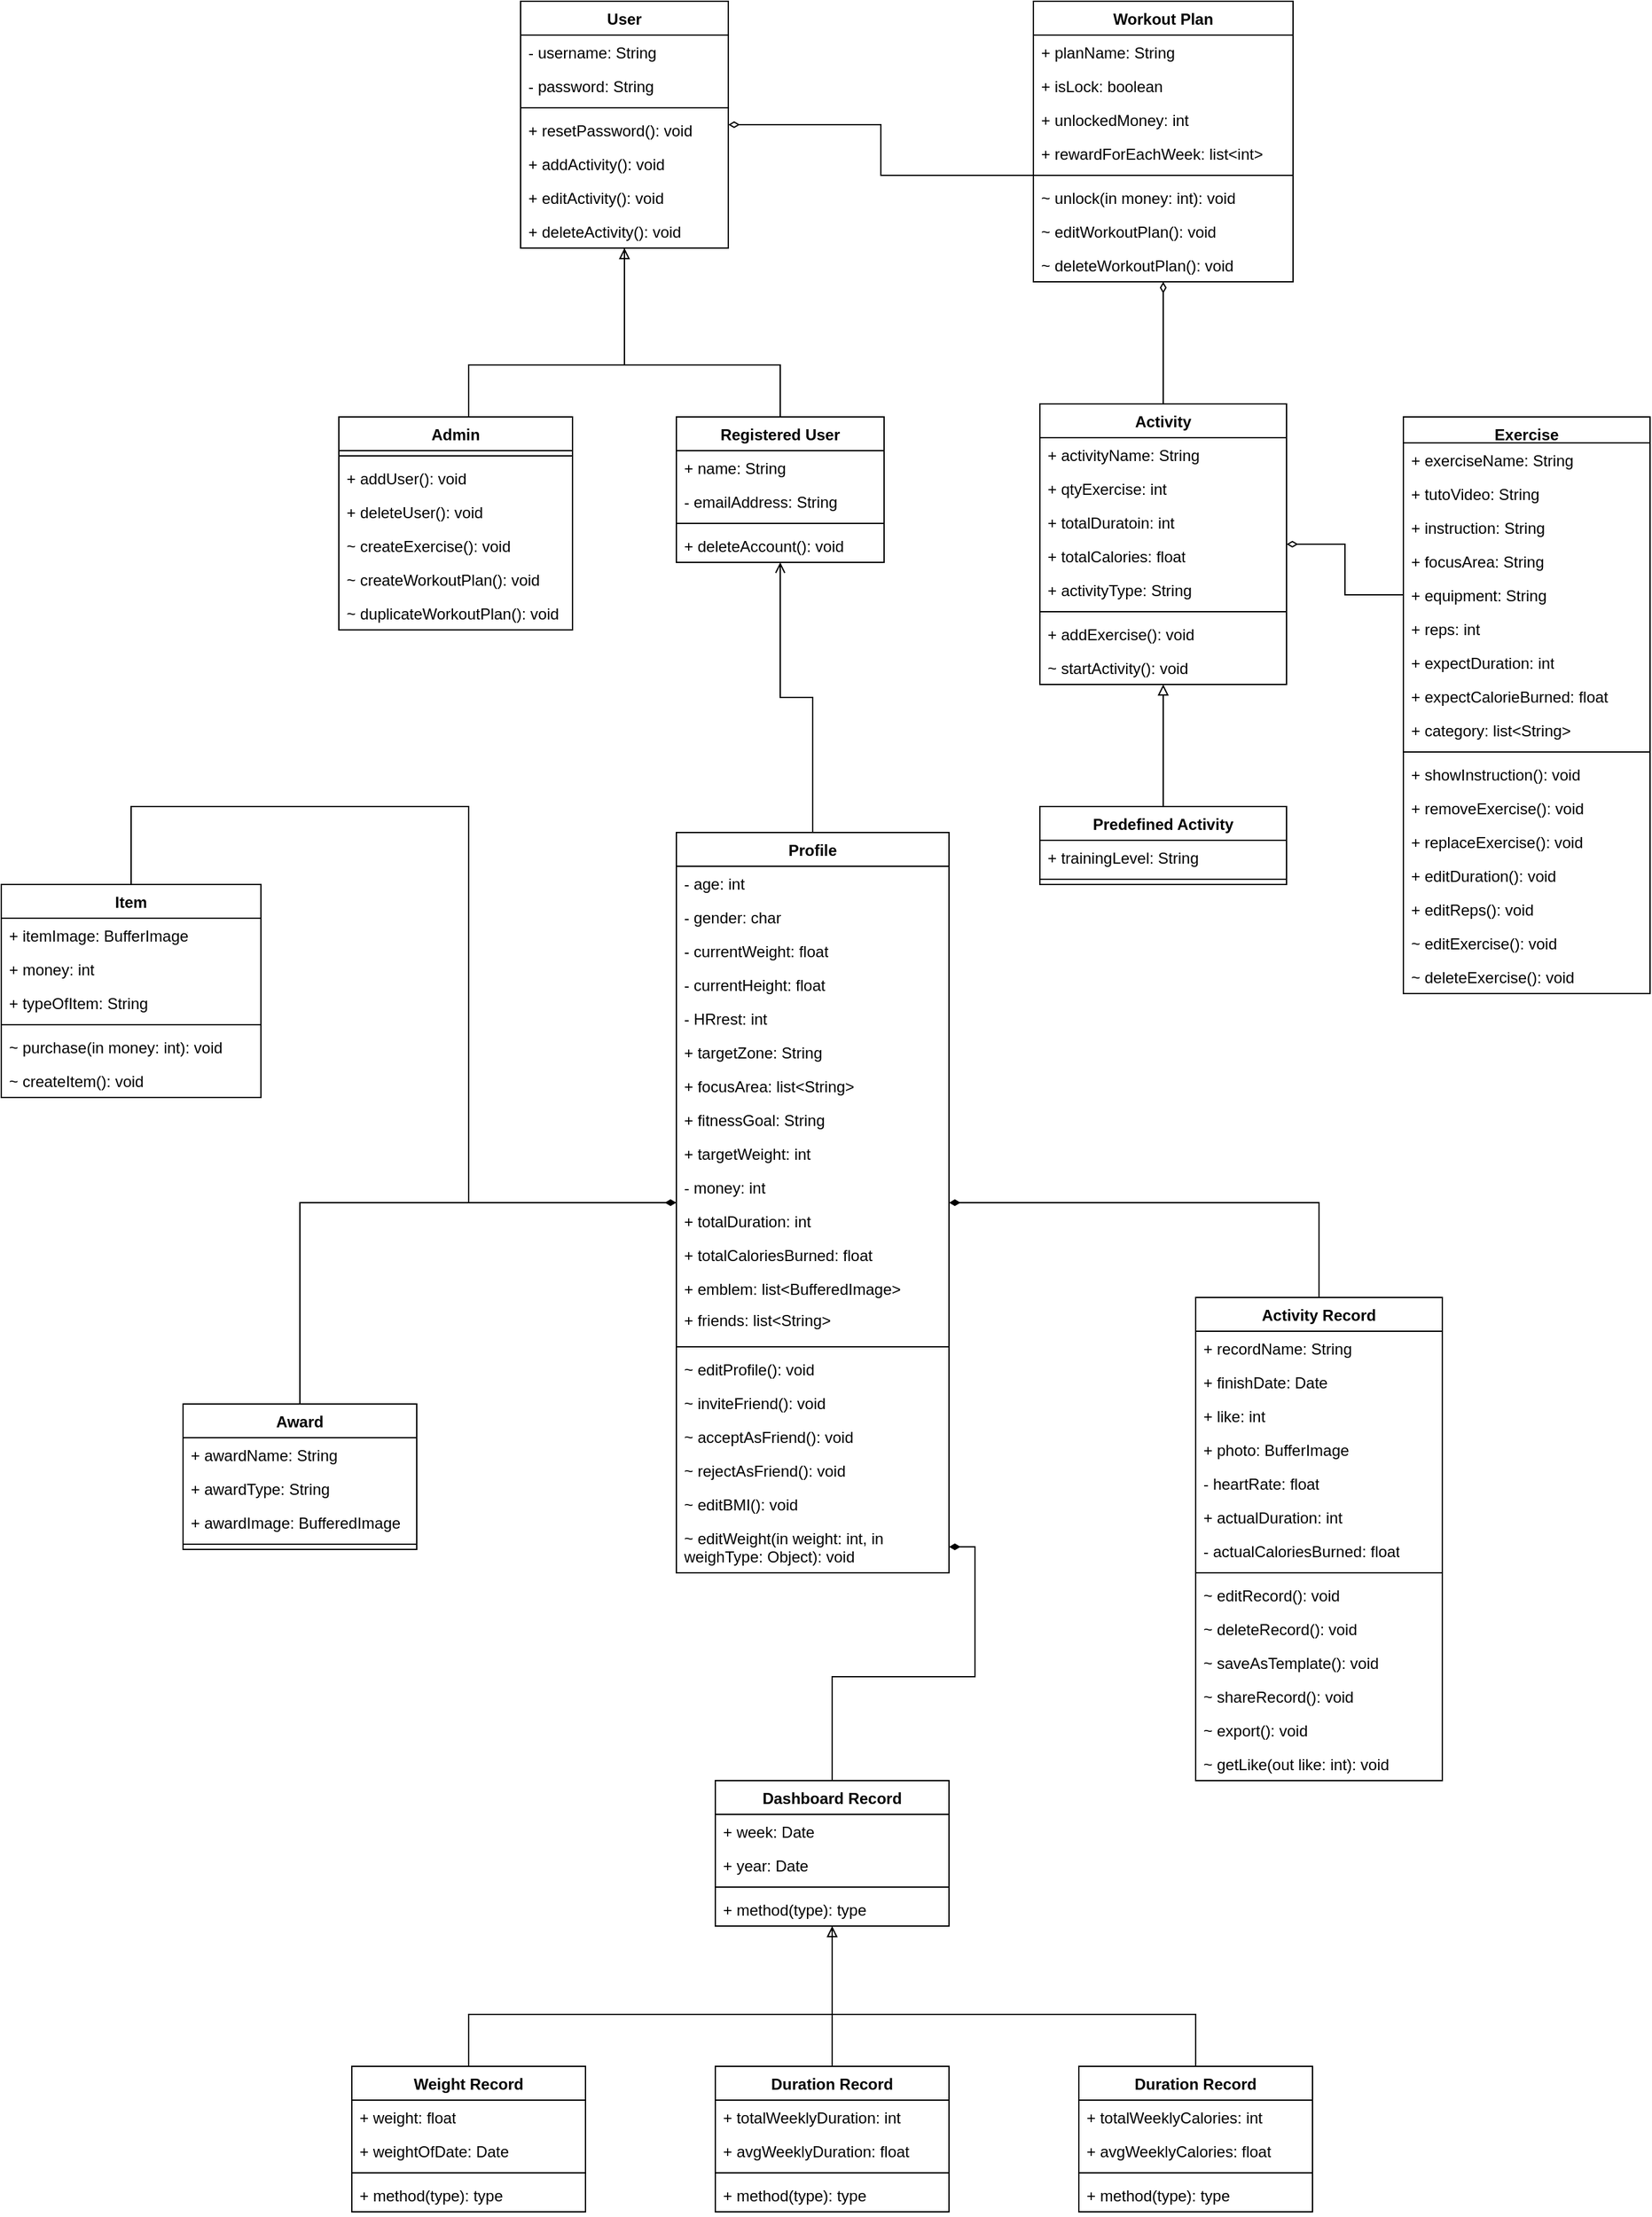 <mxfile version="26.0.14">
  <diagram name="Page-1" id="c4acf3e9-155e-7222-9cf6-157b1a14988f">
    <mxGraphModel dx="2193" dy="1775" grid="1" gridSize="10" guides="1" tooltips="1" connect="1" arrows="1" fold="1" page="0" pageScale="1" pageWidth="850" pageHeight="1100" background="#ffffff" math="0" shadow="0">
      <root>
        <mxCell id="0" />
        <mxCell id="1" parent="0" />
        <mxCell id="A6enzyW2UX5MvniFIvyr-118" style="edgeStyle=orthogonalEdgeStyle;rounded=0;orthogonalLoop=1;jettySize=auto;html=1;entryX=0.5;entryY=0;entryDx=0;entryDy=0;endArrow=none;startFill=0;startArrow=block;" edge="1" parent="1" source="A6enzyW2UX5MvniFIvyr-1" target="A6enzyW2UX5MvniFIvyr-14">
          <mxGeometry relative="1" as="geometry">
            <Array as="points">
              <mxPoint x="320" y="-320" />
              <mxPoint x="440" y="-320" />
            </Array>
          </mxGeometry>
        </mxCell>
        <mxCell id="A6enzyW2UX5MvniFIvyr-119" style="edgeStyle=orthogonalEdgeStyle;rounded=0;orthogonalLoop=1;jettySize=auto;html=1;entryX=0.5;entryY=0;entryDx=0;entryDy=0;endArrow=none;startFill=0;" edge="1" parent="1" source="A6enzyW2UX5MvniFIvyr-1" target="A6enzyW2UX5MvniFIvyr-9">
          <mxGeometry relative="1" as="geometry">
            <Array as="points">
              <mxPoint x="320" y="-320" />
              <mxPoint x="200" y="-320" />
            </Array>
          </mxGeometry>
        </mxCell>
        <mxCell id="A6enzyW2UX5MvniFIvyr-220" value="" style="edgeStyle=orthogonalEdgeStyle;rounded=0;orthogonalLoop=1;jettySize=auto;html=1;endArrow=none;startFill=0;startArrow=diamondThin;" edge="1" parent="1" source="A6enzyW2UX5MvniFIvyr-1" target="A6enzyW2UX5MvniFIvyr-24">
          <mxGeometry relative="1" as="geometry" />
        </mxCell>
        <mxCell id="A6enzyW2UX5MvniFIvyr-1" value="User" style="swimlane;fontStyle=1;align=center;verticalAlign=top;childLayout=stackLayout;horizontal=1;startSize=26;horizontalStack=0;resizeParent=1;resizeParentMax=0;resizeLast=0;collapsible=1;marginBottom=0;whiteSpace=wrap;html=1;" vertex="1" parent="1">
          <mxGeometry x="240" y="-600" width="160" height="190" as="geometry" />
        </mxCell>
        <mxCell id="A6enzyW2UX5MvniFIvyr-2" value="- username: String" style="text;strokeColor=none;fillColor=none;align=left;verticalAlign=top;spacingLeft=4;spacingRight=4;overflow=hidden;rotatable=0;points=[[0,0.5],[1,0.5]];portConstraint=eastwest;whiteSpace=wrap;html=1;" vertex="1" parent="A6enzyW2UX5MvniFIvyr-1">
          <mxGeometry y="26" width="160" height="26" as="geometry" />
        </mxCell>
        <mxCell id="A6enzyW2UX5MvniFIvyr-13" value="- password: String" style="text;strokeColor=none;fillColor=none;align=left;verticalAlign=top;spacingLeft=4;spacingRight=4;overflow=hidden;rotatable=0;points=[[0,0.5],[1,0.5]];portConstraint=eastwest;whiteSpace=wrap;html=1;" vertex="1" parent="A6enzyW2UX5MvniFIvyr-1">
          <mxGeometry y="52" width="160" height="26" as="geometry" />
        </mxCell>
        <mxCell id="A6enzyW2UX5MvniFIvyr-3" value="" style="line;strokeWidth=1;fillColor=none;align=left;verticalAlign=middle;spacingTop=-1;spacingLeft=3;spacingRight=3;rotatable=0;labelPosition=right;points=[];portConstraint=eastwest;strokeColor=inherit;" vertex="1" parent="A6enzyW2UX5MvniFIvyr-1">
          <mxGeometry y="78" width="160" height="8" as="geometry" />
        </mxCell>
        <mxCell id="A6enzyW2UX5MvniFIvyr-4" value="+ resetPassword(): void" style="text;strokeColor=none;fillColor=none;align=left;verticalAlign=top;spacingLeft=4;spacingRight=4;overflow=hidden;rotatable=0;points=[[0,0.5],[1,0.5]];portConstraint=eastwest;whiteSpace=wrap;html=1;" vertex="1" parent="A6enzyW2UX5MvniFIvyr-1">
          <mxGeometry y="86" width="160" height="26" as="geometry" />
        </mxCell>
        <mxCell id="A6enzyW2UX5MvniFIvyr-124" value="+ addActivity(): void" style="text;strokeColor=none;fillColor=none;align=left;verticalAlign=top;spacingLeft=4;spacingRight=4;overflow=hidden;rotatable=0;points=[[0,0.5],[1,0.5]];portConstraint=eastwest;whiteSpace=wrap;html=1;" vertex="1" parent="A6enzyW2UX5MvniFIvyr-1">
          <mxGeometry y="112" width="160" height="26" as="geometry" />
        </mxCell>
        <mxCell id="A6enzyW2UX5MvniFIvyr-125" value="+ editActivity(): void" style="text;strokeColor=none;fillColor=none;align=left;verticalAlign=top;spacingLeft=4;spacingRight=4;overflow=hidden;rotatable=0;points=[[0,0.5],[1,0.5]];portConstraint=eastwest;whiteSpace=wrap;html=1;" vertex="1" parent="A6enzyW2UX5MvniFIvyr-1">
          <mxGeometry y="138" width="160" height="26" as="geometry" />
        </mxCell>
        <mxCell id="A6enzyW2UX5MvniFIvyr-196" value="+ deleteActivity(): void" style="text;strokeColor=none;fillColor=none;align=left;verticalAlign=top;spacingLeft=4;spacingRight=4;overflow=hidden;rotatable=0;points=[[0,0.5],[1,0.5]];portConstraint=eastwest;whiteSpace=wrap;html=1;" vertex="1" parent="A6enzyW2UX5MvniFIvyr-1">
          <mxGeometry y="164" width="160" height="26" as="geometry" />
        </mxCell>
        <mxCell id="A6enzyW2UX5MvniFIvyr-9" value="Admin" style="swimlane;fontStyle=1;align=center;verticalAlign=top;childLayout=stackLayout;horizontal=1;startSize=26;horizontalStack=0;resizeParent=1;resizeParentMax=0;resizeLast=0;collapsible=1;marginBottom=0;whiteSpace=wrap;html=1;" vertex="1" parent="1">
          <mxGeometry x="100" y="-280" width="180" height="164" as="geometry" />
        </mxCell>
        <mxCell id="A6enzyW2UX5MvniFIvyr-11" value="" style="line;strokeWidth=1;fillColor=none;align=left;verticalAlign=middle;spacingTop=-1;spacingLeft=3;spacingRight=3;rotatable=0;labelPosition=right;points=[];portConstraint=eastwest;strokeColor=inherit;" vertex="1" parent="A6enzyW2UX5MvniFIvyr-9">
          <mxGeometry y="26" width="180" height="8" as="geometry" />
        </mxCell>
        <mxCell id="A6enzyW2UX5MvniFIvyr-121" value="+ addUser(): void" style="text;strokeColor=none;fillColor=none;align=left;verticalAlign=top;spacingLeft=4;spacingRight=4;overflow=hidden;rotatable=0;points=[[0,0.5],[1,0.5]];portConstraint=eastwest;whiteSpace=wrap;html=1;" vertex="1" parent="A6enzyW2UX5MvniFIvyr-9">
          <mxGeometry y="34" width="180" height="26" as="geometry" />
        </mxCell>
        <mxCell id="A6enzyW2UX5MvniFIvyr-143" value="+ deleteUser(): void" style="text;strokeColor=none;fillColor=none;align=left;verticalAlign=top;spacingLeft=4;spacingRight=4;overflow=hidden;rotatable=0;points=[[0,0.5],[1,0.5]];portConstraint=eastwest;whiteSpace=wrap;html=1;" vertex="1" parent="A6enzyW2UX5MvniFIvyr-9">
          <mxGeometry y="60" width="180" height="26" as="geometry" />
        </mxCell>
        <mxCell id="A6enzyW2UX5MvniFIvyr-159" value="~ createExercise(): void" style="text;strokeColor=none;fillColor=none;align=left;verticalAlign=top;spacingLeft=4;spacingRight=4;overflow=hidden;rotatable=0;points=[[0,0.5],[1,0.5]];portConstraint=eastwest;whiteSpace=wrap;html=1;" vertex="1" parent="A6enzyW2UX5MvniFIvyr-9">
          <mxGeometry y="86" width="180" height="26" as="geometry" />
        </mxCell>
        <mxCell id="A6enzyW2UX5MvniFIvyr-161" value="~ createWorkoutPlan(): void" style="text;strokeColor=none;fillColor=none;align=left;verticalAlign=top;spacingLeft=4;spacingRight=4;overflow=hidden;rotatable=0;points=[[0,0.5],[1,0.5]];portConstraint=eastwest;whiteSpace=wrap;html=1;" vertex="1" parent="A6enzyW2UX5MvniFIvyr-9">
          <mxGeometry y="112" width="180" height="26" as="geometry" />
        </mxCell>
        <mxCell id="A6enzyW2UX5MvniFIvyr-123" value="~ duplicateWorkoutPlan(): void" style="text;strokeColor=none;fillColor=none;align=left;verticalAlign=top;spacingLeft=4;spacingRight=4;overflow=hidden;rotatable=0;points=[[0,0.5],[1,0.5]];portConstraint=eastwest;whiteSpace=wrap;html=1;" vertex="1" parent="A6enzyW2UX5MvniFIvyr-9">
          <mxGeometry y="138" width="180" height="26" as="geometry" />
        </mxCell>
        <mxCell id="A6enzyW2UX5MvniFIvyr-200" style="edgeStyle=orthogonalEdgeStyle;rounded=0;orthogonalLoop=1;jettySize=auto;html=1;entryX=0.5;entryY=0;entryDx=0;entryDy=0;endArrow=none;startFill=0;endFill=0;startArrow=open;" edge="1" parent="1" source="A6enzyW2UX5MvniFIvyr-14" target="A6enzyW2UX5MvniFIvyr-34">
          <mxGeometry relative="1" as="geometry" />
        </mxCell>
        <mxCell id="A6enzyW2UX5MvniFIvyr-14" value="Registered User" style="swimlane;fontStyle=1;align=center;verticalAlign=top;childLayout=stackLayout;horizontal=1;startSize=26;horizontalStack=0;resizeParent=1;resizeParentMax=0;resizeLast=0;collapsible=1;marginBottom=0;whiteSpace=wrap;html=1;" vertex="1" parent="1">
          <mxGeometry x="360" y="-280" width="160" height="112" as="geometry" />
        </mxCell>
        <mxCell id="A6enzyW2UX5MvniFIvyr-15" value="+ name: String" style="text;strokeColor=none;fillColor=none;align=left;verticalAlign=top;spacingLeft=4;spacingRight=4;overflow=hidden;rotatable=0;points=[[0,0.5],[1,0.5]];portConstraint=eastwest;whiteSpace=wrap;html=1;" vertex="1" parent="A6enzyW2UX5MvniFIvyr-14">
          <mxGeometry y="26" width="160" height="26" as="geometry" />
        </mxCell>
        <mxCell id="A6enzyW2UX5MvniFIvyr-38" value="- emailAddress: String" style="text;strokeColor=none;fillColor=none;align=left;verticalAlign=top;spacingLeft=4;spacingRight=4;overflow=hidden;rotatable=0;points=[[0,0.5],[1,0.5]];portConstraint=eastwest;whiteSpace=wrap;html=1;" vertex="1" parent="A6enzyW2UX5MvniFIvyr-14">
          <mxGeometry y="52" width="160" height="26" as="geometry" />
        </mxCell>
        <mxCell id="A6enzyW2UX5MvniFIvyr-16" value="" style="line;strokeWidth=1;fillColor=none;align=left;verticalAlign=middle;spacingTop=-1;spacingLeft=3;spacingRight=3;rotatable=0;labelPosition=right;points=[];portConstraint=eastwest;strokeColor=inherit;" vertex="1" parent="A6enzyW2UX5MvniFIvyr-14">
          <mxGeometry y="78" width="160" height="8" as="geometry" />
        </mxCell>
        <mxCell id="A6enzyW2UX5MvniFIvyr-12" value="+ deleteAccount(): void" style="text;strokeColor=none;fillColor=none;align=left;verticalAlign=top;spacingLeft=4;spacingRight=4;overflow=hidden;rotatable=0;points=[[0,0.5],[1,0.5]];portConstraint=eastwest;whiteSpace=wrap;html=1;" vertex="1" parent="A6enzyW2UX5MvniFIvyr-14">
          <mxGeometry y="86" width="160" height="26" as="geometry" />
        </mxCell>
        <mxCell id="A6enzyW2UX5MvniFIvyr-223" style="edgeStyle=orthogonalEdgeStyle;rounded=0;orthogonalLoop=1;jettySize=auto;html=1;entryX=0.5;entryY=0;entryDx=0;entryDy=0;endArrow=none;startFill=0;startArrow=block;" edge="1" parent="1" source="A6enzyW2UX5MvniFIvyr-18" target="A6enzyW2UX5MvniFIvyr-176">
          <mxGeometry relative="1" as="geometry" />
        </mxCell>
        <mxCell id="A6enzyW2UX5MvniFIvyr-224" value="" style="edgeStyle=orthogonalEdgeStyle;rounded=0;orthogonalLoop=1;jettySize=auto;html=1;endArrow=none;startFill=0;startArrow=diamondThin;" edge="1" parent="1" source="A6enzyW2UX5MvniFIvyr-18" target="A6enzyW2UX5MvniFIvyr-60">
          <mxGeometry relative="1" as="geometry" />
        </mxCell>
        <mxCell id="A6enzyW2UX5MvniFIvyr-18" value="Activity" style="swimlane;fontStyle=1;align=center;verticalAlign=top;childLayout=stackLayout;horizontal=1;startSize=26;horizontalStack=0;resizeParent=1;resizeParentMax=0;resizeLast=0;collapsible=1;marginBottom=0;whiteSpace=wrap;html=1;" vertex="1" parent="1">
          <mxGeometry x="640" y="-290" width="190" height="216" as="geometry" />
        </mxCell>
        <mxCell id="A6enzyW2UX5MvniFIvyr-19" value="+ activityName: String" style="text;strokeColor=none;fillColor=none;align=left;verticalAlign=top;spacingLeft=4;spacingRight=4;overflow=hidden;rotatable=0;points=[[0,0.5],[1,0.5]];portConstraint=eastwest;whiteSpace=wrap;html=1;" vertex="1" parent="A6enzyW2UX5MvniFIvyr-18">
          <mxGeometry y="26" width="190" height="26" as="geometry" />
        </mxCell>
        <mxCell id="A6enzyW2UX5MvniFIvyr-69" value="+ qtyExercise: int" style="text;strokeColor=none;fillColor=none;align=left;verticalAlign=top;spacingLeft=4;spacingRight=4;overflow=hidden;rotatable=0;points=[[0,0.5],[1,0.5]];portConstraint=eastwest;whiteSpace=wrap;html=1;" vertex="1" parent="A6enzyW2UX5MvniFIvyr-18">
          <mxGeometry y="52" width="190" height="26" as="geometry" />
        </mxCell>
        <mxCell id="A6enzyW2UX5MvniFIvyr-70" value="+ totalDuratoin: int" style="text;strokeColor=none;fillColor=none;align=left;verticalAlign=top;spacingLeft=4;spacingRight=4;overflow=hidden;rotatable=0;points=[[0,0.5],[1,0.5]];portConstraint=eastwest;whiteSpace=wrap;html=1;" vertex="1" parent="A6enzyW2UX5MvniFIvyr-18">
          <mxGeometry y="78" width="190" height="26" as="geometry" />
        </mxCell>
        <mxCell id="A6enzyW2UX5MvniFIvyr-71" value="+ totalCalories: float" style="text;strokeColor=none;fillColor=none;align=left;verticalAlign=top;spacingLeft=4;spacingRight=4;overflow=hidden;rotatable=0;points=[[0,0.5],[1,0.5]];portConstraint=eastwest;whiteSpace=wrap;html=1;" vertex="1" parent="A6enzyW2UX5MvniFIvyr-18">
          <mxGeometry y="104" width="190" height="26" as="geometry" />
        </mxCell>
        <mxCell id="A6enzyW2UX5MvniFIvyr-148" value="+ activityType: String" style="text;strokeColor=none;fillColor=none;align=left;verticalAlign=top;spacingLeft=4;spacingRight=4;overflow=hidden;rotatable=0;points=[[0,0.5],[1,0.5]];portConstraint=eastwest;whiteSpace=wrap;html=1;" vertex="1" parent="A6enzyW2UX5MvniFIvyr-18">
          <mxGeometry y="130" width="190" height="26" as="geometry" />
        </mxCell>
        <mxCell id="A6enzyW2UX5MvniFIvyr-20" value="" style="line;strokeWidth=1;fillColor=none;align=left;verticalAlign=middle;spacingTop=-1;spacingLeft=3;spacingRight=3;rotatable=0;labelPosition=right;points=[];portConstraint=eastwest;strokeColor=inherit;" vertex="1" parent="A6enzyW2UX5MvniFIvyr-18">
          <mxGeometry y="156" width="190" height="8" as="geometry" />
        </mxCell>
        <mxCell id="A6enzyW2UX5MvniFIvyr-146" value="+ addExercise(): void" style="text;strokeColor=none;fillColor=none;align=left;verticalAlign=top;spacingLeft=4;spacingRight=4;overflow=hidden;rotatable=0;points=[[0,0.5],[1,0.5]];portConstraint=eastwest;whiteSpace=wrap;html=1;" vertex="1" parent="A6enzyW2UX5MvniFIvyr-18">
          <mxGeometry y="164" width="190" height="26" as="geometry" />
        </mxCell>
        <mxCell id="A6enzyW2UX5MvniFIvyr-189" value="~ startActivity(): void" style="text;strokeColor=none;fillColor=none;align=left;verticalAlign=top;spacingLeft=4;spacingRight=4;overflow=hidden;rotatable=0;points=[[0,0.5],[1,0.5]];portConstraint=eastwest;whiteSpace=wrap;html=1;" vertex="1" parent="A6enzyW2UX5MvniFIvyr-18">
          <mxGeometry y="190" width="190" height="26" as="geometry" />
        </mxCell>
        <mxCell id="A6enzyW2UX5MvniFIvyr-221" value="" style="edgeStyle=orthogonalEdgeStyle;rounded=0;orthogonalLoop=1;jettySize=auto;html=1;entryX=0.5;entryY=0;entryDx=0;entryDy=0;endArrow=none;startFill=0;startArrow=diamondThin;" edge="1" parent="1" source="A6enzyW2UX5MvniFIvyr-22" target="A6enzyW2UX5MvniFIvyr-18">
          <mxGeometry relative="1" as="geometry" />
        </mxCell>
        <mxCell id="A6enzyW2UX5MvniFIvyr-22" value="Workout Plan" style="swimlane;fontStyle=1;align=center;verticalAlign=top;childLayout=stackLayout;horizontal=1;startSize=26;horizontalStack=0;resizeParent=1;resizeParentMax=0;resizeLast=0;collapsible=1;marginBottom=0;whiteSpace=wrap;html=1;" vertex="1" parent="1">
          <mxGeometry x="635" y="-600" width="200" height="216" as="geometry" />
        </mxCell>
        <mxCell id="A6enzyW2UX5MvniFIvyr-23" value="+ planName: String" style="text;strokeColor=none;fillColor=none;align=left;verticalAlign=top;spacingLeft=4;spacingRight=4;overflow=hidden;rotatable=0;points=[[0,0.5],[1,0.5]];portConstraint=eastwest;whiteSpace=wrap;html=1;" vertex="1" parent="A6enzyW2UX5MvniFIvyr-22">
          <mxGeometry y="26" width="200" height="26" as="geometry" />
        </mxCell>
        <mxCell id="A6enzyW2UX5MvniFIvyr-72" value="+ isLock: boolean" style="text;strokeColor=none;fillColor=none;align=left;verticalAlign=top;spacingLeft=4;spacingRight=4;overflow=hidden;rotatable=0;points=[[0,0.5],[1,0.5]];portConstraint=eastwest;whiteSpace=wrap;html=1;" vertex="1" parent="A6enzyW2UX5MvniFIvyr-22">
          <mxGeometry y="52" width="200" height="26" as="geometry" />
        </mxCell>
        <mxCell id="A6enzyW2UX5MvniFIvyr-73" value="+ unlockedMoney: int" style="text;strokeColor=none;fillColor=none;align=left;verticalAlign=top;spacingLeft=4;spacingRight=4;overflow=hidden;rotatable=0;points=[[0,0.5],[1,0.5]];portConstraint=eastwest;whiteSpace=wrap;html=1;" vertex="1" parent="A6enzyW2UX5MvniFIvyr-22">
          <mxGeometry y="78" width="200" height="26" as="geometry" />
        </mxCell>
        <mxCell id="A6enzyW2UX5MvniFIvyr-74" value="+ rewardForEachWeek: list&amp;lt;int&amp;gt;" style="text;strokeColor=none;fillColor=none;align=left;verticalAlign=top;spacingLeft=4;spacingRight=4;overflow=hidden;rotatable=0;points=[[0,0.5],[1,0.5]];portConstraint=eastwest;whiteSpace=wrap;html=1;" vertex="1" parent="A6enzyW2UX5MvniFIvyr-22">
          <mxGeometry y="104" width="200" height="26" as="geometry" />
        </mxCell>
        <mxCell id="A6enzyW2UX5MvniFIvyr-24" value="" style="line;strokeWidth=1;fillColor=none;align=left;verticalAlign=middle;spacingTop=-1;spacingLeft=3;spacingRight=3;rotatable=0;labelPosition=right;points=[];portConstraint=eastwest;strokeColor=inherit;" vertex="1" parent="A6enzyW2UX5MvniFIvyr-22">
          <mxGeometry y="130" width="200" height="8" as="geometry" />
        </mxCell>
        <mxCell id="A6enzyW2UX5MvniFIvyr-25" value="~ unlock(in money: int): void" style="text;strokeColor=none;fillColor=none;align=left;verticalAlign=top;spacingLeft=4;spacingRight=4;overflow=hidden;rotatable=0;points=[[0,0.5],[1,0.5]];portConstraint=eastwest;whiteSpace=wrap;html=1;" vertex="1" parent="A6enzyW2UX5MvniFIvyr-22">
          <mxGeometry y="138" width="200" height="26" as="geometry" />
        </mxCell>
        <mxCell id="A6enzyW2UX5MvniFIvyr-162" value="~ editWorkoutPlan(): void" style="text;strokeColor=none;fillColor=none;align=left;verticalAlign=top;spacingLeft=4;spacingRight=4;overflow=hidden;rotatable=0;points=[[0,0.5],[1,0.5]];portConstraint=eastwest;whiteSpace=wrap;html=1;" vertex="1" parent="A6enzyW2UX5MvniFIvyr-22">
          <mxGeometry y="164" width="200" height="26" as="geometry" />
        </mxCell>
        <mxCell id="A6enzyW2UX5MvniFIvyr-163" value="~ deleteWorkoutPlan(): void" style="text;strokeColor=none;fillColor=none;align=left;verticalAlign=top;spacingLeft=4;spacingRight=4;overflow=hidden;rotatable=0;points=[[0,0.5],[1,0.5]];portConstraint=eastwest;whiteSpace=wrap;html=1;" vertex="1" parent="A6enzyW2UX5MvniFIvyr-22">
          <mxGeometry y="190" width="200" height="26" as="geometry" />
        </mxCell>
        <mxCell id="A6enzyW2UX5MvniFIvyr-26" value="Exercise" style="swimlane;fontStyle=1;align=center;verticalAlign=top;childLayout=stackLayout;horizontal=1;startSize=20;horizontalStack=0;resizeParent=1;resizeParentMax=0;resizeLast=0;collapsible=1;marginBottom=0;whiteSpace=wrap;html=1;" vertex="1" parent="1">
          <mxGeometry x="920" y="-280" width="190" height="444" as="geometry" />
        </mxCell>
        <mxCell id="A6enzyW2UX5MvniFIvyr-27" value="+ exerciseName: String" style="text;strokeColor=none;fillColor=none;align=left;verticalAlign=top;spacingLeft=4;spacingRight=4;overflow=hidden;rotatable=0;points=[[0,0.5],[1,0.5]];portConstraint=eastwest;whiteSpace=wrap;html=1;" vertex="1" parent="A6enzyW2UX5MvniFIvyr-26">
          <mxGeometry y="20" width="190" height="26" as="geometry" />
        </mxCell>
        <mxCell id="A6enzyW2UX5MvniFIvyr-54" value="+ tutoVideo: String" style="text;strokeColor=none;fillColor=none;align=left;verticalAlign=top;spacingLeft=4;spacingRight=4;overflow=hidden;rotatable=0;points=[[0,0.5],[1,0.5]];portConstraint=eastwest;whiteSpace=wrap;html=1;" vertex="1" parent="A6enzyW2UX5MvniFIvyr-26">
          <mxGeometry y="46" width="190" height="26" as="geometry" />
        </mxCell>
        <mxCell id="A6enzyW2UX5MvniFIvyr-55" value="+ instruction: String" style="text;strokeColor=none;fillColor=none;align=left;verticalAlign=top;spacingLeft=4;spacingRight=4;overflow=hidden;rotatable=0;points=[[0,0.5],[1,0.5]];portConstraint=eastwest;whiteSpace=wrap;html=1;" vertex="1" parent="A6enzyW2UX5MvniFIvyr-26">
          <mxGeometry y="72" width="190" height="26" as="geometry" />
        </mxCell>
        <mxCell id="A6enzyW2UX5MvniFIvyr-56" value="+ focusArea: String" style="text;strokeColor=none;fillColor=none;align=left;verticalAlign=top;spacingLeft=4;spacingRight=4;overflow=hidden;rotatable=0;points=[[0,0.5],[1,0.5]];portConstraint=eastwest;whiteSpace=wrap;html=1;" vertex="1" parent="A6enzyW2UX5MvniFIvyr-26">
          <mxGeometry y="98" width="190" height="26" as="geometry" />
        </mxCell>
        <mxCell id="A6enzyW2UX5MvniFIvyr-60" value="+ equipment: String" style="text;strokeColor=none;fillColor=none;align=left;verticalAlign=top;spacingLeft=4;spacingRight=4;overflow=hidden;rotatable=0;points=[[0,0.5],[1,0.5]];portConstraint=eastwest;whiteSpace=wrap;html=1;" vertex="1" parent="A6enzyW2UX5MvniFIvyr-26">
          <mxGeometry y="124" width="190" height="26" as="geometry" />
        </mxCell>
        <mxCell id="A6enzyW2UX5MvniFIvyr-57" value="+ reps: int" style="text;strokeColor=none;fillColor=none;align=left;verticalAlign=top;spacingLeft=4;spacingRight=4;overflow=hidden;rotatable=0;points=[[0,0.5],[1,0.5]];portConstraint=eastwest;whiteSpace=wrap;html=1;" vertex="1" parent="A6enzyW2UX5MvniFIvyr-26">
          <mxGeometry y="150" width="190" height="26" as="geometry" />
        </mxCell>
        <mxCell id="A6enzyW2UX5MvniFIvyr-58" value="+ expectDuration: int" style="text;strokeColor=none;fillColor=none;align=left;verticalAlign=top;spacingLeft=4;spacingRight=4;overflow=hidden;rotatable=0;points=[[0,0.5],[1,0.5]];portConstraint=eastwest;whiteSpace=wrap;html=1;" vertex="1" parent="A6enzyW2UX5MvniFIvyr-26">
          <mxGeometry y="176" width="190" height="26" as="geometry" />
        </mxCell>
        <mxCell id="A6enzyW2UX5MvniFIvyr-59" value="+ expectCalorieBurned: float" style="text;strokeColor=none;fillColor=none;align=left;verticalAlign=top;spacingLeft=4;spacingRight=4;overflow=hidden;rotatable=0;points=[[0,0.5],[1,0.5]];portConstraint=eastwest;whiteSpace=wrap;html=1;" vertex="1" parent="A6enzyW2UX5MvniFIvyr-26">
          <mxGeometry y="202" width="190" height="26" as="geometry" />
        </mxCell>
        <mxCell id="A6enzyW2UX5MvniFIvyr-61" value="+ category: list&amp;lt;String&amp;gt;" style="text;strokeColor=none;fillColor=none;align=left;verticalAlign=top;spacingLeft=4;spacingRight=4;overflow=hidden;rotatable=0;points=[[0,0.5],[1,0.5]];portConstraint=eastwest;whiteSpace=wrap;html=1;" vertex="1" parent="A6enzyW2UX5MvniFIvyr-26">
          <mxGeometry y="228" width="190" height="26" as="geometry" />
        </mxCell>
        <mxCell id="A6enzyW2UX5MvniFIvyr-28" value="" style="line;strokeWidth=1;fillColor=none;align=left;verticalAlign=middle;spacingTop=-1;spacingLeft=3;spacingRight=3;rotatable=0;labelPosition=right;points=[];portConstraint=eastwest;strokeColor=inherit;" vertex="1" parent="A6enzyW2UX5MvniFIvyr-26">
          <mxGeometry y="254" width="190" height="8" as="geometry" />
        </mxCell>
        <mxCell id="A6enzyW2UX5MvniFIvyr-29" value="+ showInstruction(): void" style="text;strokeColor=none;fillColor=none;align=left;verticalAlign=top;spacingLeft=4;spacingRight=4;overflow=hidden;rotatable=0;points=[[0,0.5],[1,0.5]];portConstraint=eastwest;whiteSpace=wrap;html=1;" vertex="1" parent="A6enzyW2UX5MvniFIvyr-26">
          <mxGeometry y="262" width="190" height="26" as="geometry" />
        </mxCell>
        <mxCell id="A6enzyW2UX5MvniFIvyr-147" value="+ removeExercise(): void" style="text;strokeColor=none;fillColor=none;align=left;verticalAlign=top;spacingLeft=4;spacingRight=4;overflow=hidden;rotatable=0;points=[[0,0.5],[1,0.5]];portConstraint=eastwest;whiteSpace=wrap;html=1;" vertex="1" parent="A6enzyW2UX5MvniFIvyr-26">
          <mxGeometry y="288" width="190" height="26" as="geometry" />
        </mxCell>
        <mxCell id="A6enzyW2UX5MvniFIvyr-149" value="+ replaceExercise(): void" style="text;strokeColor=none;fillColor=none;align=left;verticalAlign=top;spacingLeft=4;spacingRight=4;overflow=hidden;rotatable=0;points=[[0,0.5],[1,0.5]];portConstraint=eastwest;whiteSpace=wrap;html=1;" vertex="1" parent="A6enzyW2UX5MvniFIvyr-26">
          <mxGeometry y="314" width="190" height="26" as="geometry" />
        </mxCell>
        <mxCell id="A6enzyW2UX5MvniFIvyr-153" value="+ editDuration(): void" style="text;strokeColor=none;fillColor=none;align=left;verticalAlign=top;spacingLeft=4;spacingRight=4;overflow=hidden;rotatable=0;points=[[0,0.5],[1,0.5]];portConstraint=eastwest;whiteSpace=wrap;html=1;" vertex="1" parent="A6enzyW2UX5MvniFIvyr-26">
          <mxGeometry y="340" width="190" height="26" as="geometry" />
        </mxCell>
        <mxCell id="A6enzyW2UX5MvniFIvyr-154" value="+ editReps(): void" style="text;strokeColor=none;fillColor=none;align=left;verticalAlign=top;spacingLeft=4;spacingRight=4;overflow=hidden;rotatable=0;points=[[0,0.5],[1,0.5]];portConstraint=eastwest;whiteSpace=wrap;html=1;" vertex="1" parent="A6enzyW2UX5MvniFIvyr-26">
          <mxGeometry y="366" width="190" height="26" as="geometry" />
        </mxCell>
        <mxCell id="A6enzyW2UX5MvniFIvyr-158" value="~ editExercise(): void" style="text;strokeColor=none;fillColor=none;align=left;verticalAlign=top;spacingLeft=4;spacingRight=4;overflow=hidden;rotatable=0;points=[[0,0.5],[1,0.5]];portConstraint=eastwest;whiteSpace=wrap;html=1;" vertex="1" parent="A6enzyW2UX5MvniFIvyr-26">
          <mxGeometry y="392" width="190" height="26" as="geometry" />
        </mxCell>
        <mxCell id="A6enzyW2UX5MvniFIvyr-160" value="~ deleteExercise(): void" style="text;strokeColor=none;fillColor=none;align=left;verticalAlign=top;spacingLeft=4;spacingRight=4;overflow=hidden;rotatable=0;points=[[0,0.5],[1,0.5]];portConstraint=eastwest;whiteSpace=wrap;html=1;" vertex="1" parent="A6enzyW2UX5MvniFIvyr-26">
          <mxGeometry y="418" width="190" height="26" as="geometry" />
        </mxCell>
        <mxCell id="A6enzyW2UX5MvniFIvyr-30" value="Activity Record" style="swimlane;fontStyle=1;align=center;verticalAlign=top;childLayout=stackLayout;horizontal=1;startSize=26;horizontalStack=0;resizeParent=1;resizeParentMax=0;resizeLast=0;collapsible=1;marginBottom=0;whiteSpace=wrap;html=1;" vertex="1" parent="1">
          <mxGeometry x="760" y="398" width="190" height="372" as="geometry" />
        </mxCell>
        <mxCell id="A6enzyW2UX5MvniFIvyr-31" value="+ recordName: String" style="text;strokeColor=none;fillColor=none;align=left;verticalAlign=top;spacingLeft=4;spacingRight=4;overflow=hidden;rotatable=0;points=[[0,0.5],[1,0.5]];portConstraint=eastwest;whiteSpace=wrap;html=1;" vertex="1" parent="A6enzyW2UX5MvniFIvyr-30">
          <mxGeometry y="26" width="190" height="26" as="geometry" />
        </mxCell>
        <mxCell id="A6enzyW2UX5MvniFIvyr-77" value="+ finishDate: Date" style="text;strokeColor=none;fillColor=none;align=left;verticalAlign=top;spacingLeft=4;spacingRight=4;overflow=hidden;rotatable=0;points=[[0,0.5],[1,0.5]];portConstraint=eastwest;whiteSpace=wrap;html=1;" vertex="1" parent="A6enzyW2UX5MvniFIvyr-30">
          <mxGeometry y="52" width="190" height="26" as="geometry" />
        </mxCell>
        <mxCell id="A6enzyW2UX5MvniFIvyr-78" value="+ like: int" style="text;strokeColor=none;fillColor=none;align=left;verticalAlign=top;spacingLeft=4;spacingRight=4;overflow=hidden;rotatable=0;points=[[0,0.5],[1,0.5]];portConstraint=eastwest;whiteSpace=wrap;html=1;" vertex="1" parent="A6enzyW2UX5MvniFIvyr-30">
          <mxGeometry y="78" width="190" height="26" as="geometry" />
        </mxCell>
        <mxCell id="A6enzyW2UX5MvniFIvyr-75" value="+ photo: BufferImage" style="text;strokeColor=none;fillColor=none;align=left;verticalAlign=top;spacingLeft=4;spacingRight=4;overflow=hidden;rotatable=0;points=[[0,0.5],[1,0.5]];portConstraint=eastwest;whiteSpace=wrap;html=1;" vertex="1" parent="A6enzyW2UX5MvniFIvyr-30">
          <mxGeometry y="104" width="190" height="26" as="geometry" />
        </mxCell>
        <mxCell id="A6enzyW2UX5MvniFIvyr-76" value="- heartRate: float" style="text;strokeColor=none;fillColor=none;align=left;verticalAlign=top;spacingLeft=4;spacingRight=4;overflow=hidden;rotatable=0;points=[[0,0.5],[1,0.5]];portConstraint=eastwest;whiteSpace=wrap;html=1;" vertex="1" parent="A6enzyW2UX5MvniFIvyr-30">
          <mxGeometry y="130" width="190" height="26" as="geometry" />
        </mxCell>
        <mxCell id="A6enzyW2UX5MvniFIvyr-79" value="+ actualDuration: int" style="text;strokeColor=none;fillColor=none;align=left;verticalAlign=top;spacingLeft=4;spacingRight=4;overflow=hidden;rotatable=0;points=[[0,0.5],[1,0.5]];portConstraint=eastwest;whiteSpace=wrap;html=1;" vertex="1" parent="A6enzyW2UX5MvniFIvyr-30">
          <mxGeometry y="156" width="190" height="26" as="geometry" />
        </mxCell>
        <mxCell id="A6enzyW2UX5MvniFIvyr-80" value="- actualCaloriesBurned: float" style="text;strokeColor=none;fillColor=none;align=left;verticalAlign=top;spacingLeft=4;spacingRight=4;overflow=hidden;rotatable=0;points=[[0,0.5],[1,0.5]];portConstraint=eastwest;whiteSpace=wrap;html=1;" vertex="1" parent="A6enzyW2UX5MvniFIvyr-30">
          <mxGeometry y="182" width="190" height="26" as="geometry" />
        </mxCell>
        <mxCell id="A6enzyW2UX5MvniFIvyr-32" value="" style="line;strokeWidth=1;fillColor=none;align=left;verticalAlign=middle;spacingTop=-1;spacingLeft=3;spacingRight=3;rotatable=0;labelPosition=right;points=[];portConstraint=eastwest;strokeColor=inherit;" vertex="1" parent="A6enzyW2UX5MvniFIvyr-30">
          <mxGeometry y="208" width="190" height="8" as="geometry" />
        </mxCell>
        <mxCell id="A6enzyW2UX5MvniFIvyr-127" value="~ editRecord(): void" style="text;strokeColor=none;fillColor=none;align=left;verticalAlign=top;spacingLeft=4;spacingRight=4;overflow=hidden;rotatable=0;points=[[0,0.5],[1,0.5]];portConstraint=eastwest;whiteSpace=wrap;html=1;" vertex="1" parent="A6enzyW2UX5MvniFIvyr-30">
          <mxGeometry y="216" width="190" height="26" as="geometry" />
        </mxCell>
        <mxCell id="A6enzyW2UX5MvniFIvyr-33" value="~ deleteRecord(): void" style="text;strokeColor=none;fillColor=none;align=left;verticalAlign=top;spacingLeft=4;spacingRight=4;overflow=hidden;rotatable=0;points=[[0,0.5],[1,0.5]];portConstraint=eastwest;whiteSpace=wrap;html=1;" vertex="1" parent="A6enzyW2UX5MvniFIvyr-30">
          <mxGeometry y="242" width="190" height="26" as="geometry" />
        </mxCell>
        <mxCell id="A6enzyW2UX5MvniFIvyr-128" value="~ saveAsTemplate(): void" style="text;strokeColor=none;fillColor=none;align=left;verticalAlign=top;spacingLeft=4;spacingRight=4;overflow=hidden;rotatable=0;points=[[0,0.5],[1,0.5]];portConstraint=eastwest;whiteSpace=wrap;html=1;" vertex="1" parent="A6enzyW2UX5MvniFIvyr-30">
          <mxGeometry y="268" width="190" height="26" as="geometry" />
        </mxCell>
        <mxCell id="A6enzyW2UX5MvniFIvyr-129" value="~ shareRecord(): void" style="text;strokeColor=none;fillColor=none;align=left;verticalAlign=top;spacingLeft=4;spacingRight=4;overflow=hidden;rotatable=0;points=[[0,0.5],[1,0.5]];portConstraint=eastwest;whiteSpace=wrap;html=1;" vertex="1" parent="A6enzyW2UX5MvniFIvyr-30">
          <mxGeometry y="294" width="190" height="26" as="geometry" />
        </mxCell>
        <mxCell id="A6enzyW2UX5MvniFIvyr-157" value="~ export(): void" style="text;strokeColor=none;fillColor=none;align=left;verticalAlign=top;spacingLeft=4;spacingRight=4;overflow=hidden;rotatable=0;points=[[0,0.5],[1,0.5]];portConstraint=eastwest;whiteSpace=wrap;html=1;" vertex="1" parent="A6enzyW2UX5MvniFIvyr-30">
          <mxGeometry y="320" width="190" height="26" as="geometry" />
        </mxCell>
        <mxCell id="A6enzyW2UX5MvniFIvyr-156" value="~ getLike(out like: int): void" style="text;strokeColor=none;fillColor=none;align=left;verticalAlign=top;spacingLeft=4;spacingRight=4;overflow=hidden;rotatable=0;points=[[0,0.5],[1,0.5]];portConstraint=eastwest;whiteSpace=wrap;html=1;" vertex="1" parent="A6enzyW2UX5MvniFIvyr-30">
          <mxGeometry y="346" width="190" height="26" as="geometry" />
        </mxCell>
        <mxCell id="A6enzyW2UX5MvniFIvyr-197" style="edgeStyle=orthogonalEdgeStyle;rounded=0;orthogonalLoop=1;jettySize=auto;html=1;entryX=0.5;entryY=0;entryDx=0;entryDy=0;endArrow=none;startFill=1;startArrow=diamondThin;" edge="1" parent="1" source="A6enzyW2UX5MvniFIvyr-34" target="A6enzyW2UX5MvniFIvyr-83">
          <mxGeometry relative="1" as="geometry" />
        </mxCell>
        <mxCell id="A6enzyW2UX5MvniFIvyr-203" style="edgeStyle=orthogonalEdgeStyle;rounded=0;orthogonalLoop=1;jettySize=auto;html=1;entryX=0.5;entryY=0;entryDx=0;entryDy=0;endArrow=none;startFill=0;" edge="1" parent="1" source="A6enzyW2UX5MvniFIvyr-34" target="A6enzyW2UX5MvniFIvyr-130">
          <mxGeometry relative="1" as="geometry" />
        </mxCell>
        <mxCell id="A6enzyW2UX5MvniFIvyr-208" style="edgeStyle=orthogonalEdgeStyle;rounded=0;orthogonalLoop=1;jettySize=auto;html=1;entryX=0.5;entryY=0;entryDx=0;entryDy=0;endArrow=none;startFill=1;startArrow=diamondThin;" edge="1" parent="1" source="A6enzyW2UX5MvniFIvyr-34" target="A6enzyW2UX5MvniFIvyr-30">
          <mxGeometry relative="1" as="geometry" />
        </mxCell>
        <mxCell id="A6enzyW2UX5MvniFIvyr-34" value="Profile" style="swimlane;fontStyle=1;align=center;verticalAlign=top;childLayout=stackLayout;horizontal=1;startSize=26;horizontalStack=0;resizeParent=1;resizeParentMax=0;resizeLast=0;collapsible=1;marginBottom=0;whiteSpace=wrap;html=1;" vertex="1" parent="1">
          <mxGeometry x="360" y="40" width="210" height="570" as="geometry" />
        </mxCell>
        <mxCell id="A6enzyW2UX5MvniFIvyr-39" value="- age: int" style="text;strokeColor=none;fillColor=none;align=left;verticalAlign=top;spacingLeft=4;spacingRight=4;overflow=hidden;rotatable=0;points=[[0,0.5],[1,0.5]];portConstraint=eastwest;whiteSpace=wrap;html=1;" vertex="1" parent="A6enzyW2UX5MvniFIvyr-34">
          <mxGeometry y="26" width="210" height="26" as="geometry" />
        </mxCell>
        <mxCell id="A6enzyW2UX5MvniFIvyr-40" value="- gender: char" style="text;strokeColor=none;fillColor=none;align=left;verticalAlign=top;spacingLeft=4;spacingRight=4;overflow=hidden;rotatable=0;points=[[0,0.5],[1,0.5]];portConstraint=eastwest;whiteSpace=wrap;html=1;" vertex="1" parent="A6enzyW2UX5MvniFIvyr-34">
          <mxGeometry y="52" width="210" height="26" as="geometry" />
        </mxCell>
        <mxCell id="A6enzyW2UX5MvniFIvyr-41" value="- currentWeight: float" style="text;strokeColor=none;fillColor=none;align=left;verticalAlign=top;spacingLeft=4;spacingRight=4;overflow=hidden;rotatable=0;points=[[0,0.5],[1,0.5]];portConstraint=eastwest;whiteSpace=wrap;html=1;" vertex="1" parent="A6enzyW2UX5MvniFIvyr-34">
          <mxGeometry y="78" width="210" height="26" as="geometry" />
        </mxCell>
        <mxCell id="A6enzyW2UX5MvniFIvyr-42" value="- currentHeight: float" style="text;strokeColor=none;fillColor=none;align=left;verticalAlign=top;spacingLeft=4;spacingRight=4;overflow=hidden;rotatable=0;points=[[0,0.5],[1,0.5]];portConstraint=eastwest;whiteSpace=wrap;html=1;" vertex="1" parent="A6enzyW2UX5MvniFIvyr-34">
          <mxGeometry y="104" width="210" height="26" as="geometry" />
        </mxCell>
        <mxCell id="A6enzyW2UX5MvniFIvyr-43" value="- HRrest: int" style="text;strokeColor=none;fillColor=none;align=left;verticalAlign=top;spacingLeft=4;spacingRight=4;overflow=hidden;rotatable=0;points=[[0,0.5],[1,0.5]];portConstraint=eastwest;whiteSpace=wrap;html=1;" vertex="1" parent="A6enzyW2UX5MvniFIvyr-34">
          <mxGeometry y="130" width="210" height="26" as="geometry" />
        </mxCell>
        <mxCell id="A6enzyW2UX5MvniFIvyr-44" value="+ targetZone: String" style="text;strokeColor=none;fillColor=none;align=left;verticalAlign=top;spacingLeft=4;spacingRight=4;overflow=hidden;rotatable=0;points=[[0,0.5],[1,0.5]];portConstraint=eastwest;whiteSpace=wrap;html=1;" vertex="1" parent="A6enzyW2UX5MvniFIvyr-34">
          <mxGeometry y="156" width="210" height="26" as="geometry" />
        </mxCell>
        <mxCell id="A6enzyW2UX5MvniFIvyr-51" value="+ focusArea: list&amp;lt;String&amp;gt;" style="text;strokeColor=none;fillColor=none;align=left;verticalAlign=top;spacingLeft=4;spacingRight=4;overflow=hidden;rotatable=0;points=[[0,0.5],[1,0.5]];portConstraint=eastwest;whiteSpace=wrap;html=1;" vertex="1" parent="A6enzyW2UX5MvniFIvyr-34">
          <mxGeometry y="182" width="210" height="26" as="geometry" />
        </mxCell>
        <mxCell id="A6enzyW2UX5MvniFIvyr-52" value="+ fitnessGoal: String" style="text;strokeColor=none;fillColor=none;align=left;verticalAlign=top;spacingLeft=4;spacingRight=4;overflow=hidden;rotatable=0;points=[[0,0.5],[1,0.5]];portConstraint=eastwest;whiteSpace=wrap;html=1;" vertex="1" parent="A6enzyW2UX5MvniFIvyr-34">
          <mxGeometry y="208" width="210" height="26" as="geometry" />
        </mxCell>
        <mxCell id="A6enzyW2UX5MvniFIvyr-53" value="+ targetWeight: int" style="text;strokeColor=none;fillColor=none;align=left;verticalAlign=top;spacingLeft=4;spacingRight=4;overflow=hidden;rotatable=0;points=[[0,0.5],[1,0.5]];portConstraint=eastwest;whiteSpace=wrap;html=1;" vertex="1" parent="A6enzyW2UX5MvniFIvyr-34">
          <mxGeometry y="234" width="210" height="26" as="geometry" />
        </mxCell>
        <mxCell id="A6enzyW2UX5MvniFIvyr-45" value="- money: int" style="text;strokeColor=none;fillColor=none;align=left;verticalAlign=top;spacingLeft=4;spacingRight=4;overflow=hidden;rotatable=0;points=[[0,0.5],[1,0.5]];portConstraint=eastwest;whiteSpace=wrap;html=1;" vertex="1" parent="A6enzyW2UX5MvniFIvyr-34">
          <mxGeometry y="260" width="210" height="26" as="geometry" />
        </mxCell>
        <mxCell id="A6enzyW2UX5MvniFIvyr-47" value="+ totalDuration: int" style="text;strokeColor=none;fillColor=none;align=left;verticalAlign=top;spacingLeft=4;spacingRight=4;overflow=hidden;rotatable=0;points=[[0,0.5],[1,0.5]];portConstraint=eastwest;whiteSpace=wrap;html=1;" vertex="1" parent="A6enzyW2UX5MvniFIvyr-34">
          <mxGeometry y="286" width="210" height="26" as="geometry" />
        </mxCell>
        <mxCell id="A6enzyW2UX5MvniFIvyr-48" value="+ totalCaloriesBurned: float" style="text;strokeColor=none;fillColor=none;align=left;verticalAlign=top;spacingLeft=4;spacingRight=4;overflow=hidden;rotatable=0;points=[[0,0.5],[1,0.5]];portConstraint=eastwest;whiteSpace=wrap;html=1;" vertex="1" parent="A6enzyW2UX5MvniFIvyr-34">
          <mxGeometry y="312" width="210" height="26" as="geometry" />
        </mxCell>
        <mxCell id="A6enzyW2UX5MvniFIvyr-49" value="+ emblem: list&amp;lt;BufferedImage&amp;gt;" style="text;strokeColor=none;fillColor=none;align=left;verticalAlign=top;spacingLeft=4;spacingRight=4;overflow=hidden;rotatable=0;points=[[0,0.5],[1,0.5]];portConstraint=eastwest;whiteSpace=wrap;html=1;" vertex="1" parent="A6enzyW2UX5MvniFIvyr-34">
          <mxGeometry y="338" width="210" height="24" as="geometry" />
        </mxCell>
        <mxCell id="A6enzyW2UX5MvniFIvyr-115" value="+ friends: list&amp;lt;String&amp;gt;" style="text;strokeColor=none;fillColor=none;align=left;verticalAlign=top;spacingLeft=4;spacingRight=4;overflow=hidden;rotatable=0;points=[[0,0.5],[1,0.5]];portConstraint=eastwest;whiteSpace=wrap;html=1;" vertex="1" parent="A6enzyW2UX5MvniFIvyr-34">
          <mxGeometry y="362" width="210" height="30" as="geometry" />
        </mxCell>
        <mxCell id="A6enzyW2UX5MvniFIvyr-36" value="" style="line;strokeWidth=1;fillColor=none;align=left;verticalAlign=middle;spacingTop=-1;spacingLeft=3;spacingRight=3;rotatable=0;labelPosition=right;points=[];portConstraint=eastwest;strokeColor=inherit;" vertex="1" parent="A6enzyW2UX5MvniFIvyr-34">
          <mxGeometry y="392" width="210" height="8" as="geometry" />
        </mxCell>
        <mxCell id="A6enzyW2UX5MvniFIvyr-37" value="~ editProfile(): void" style="text;strokeColor=none;fillColor=none;align=left;verticalAlign=top;spacingLeft=4;spacingRight=4;overflow=hidden;rotatable=0;points=[[0,0.5],[1,0.5]];portConstraint=eastwest;whiteSpace=wrap;html=1;" vertex="1" parent="A6enzyW2UX5MvniFIvyr-34">
          <mxGeometry y="400" width="210" height="26" as="geometry" />
        </mxCell>
        <mxCell id="A6enzyW2UX5MvniFIvyr-164" value="~ inviteFriend(): void" style="text;strokeColor=none;fillColor=none;align=left;verticalAlign=top;spacingLeft=4;spacingRight=4;overflow=hidden;rotatable=0;points=[[0,0.5],[1,0.5]];portConstraint=eastwest;whiteSpace=wrap;html=1;" vertex="1" parent="A6enzyW2UX5MvniFIvyr-34">
          <mxGeometry y="426" width="210" height="26" as="geometry" />
        </mxCell>
        <mxCell id="A6enzyW2UX5MvniFIvyr-166" value="~ acceptAsFriend(): void" style="text;strokeColor=none;fillColor=none;align=left;verticalAlign=top;spacingLeft=4;spacingRight=4;overflow=hidden;rotatable=0;points=[[0,0.5],[1,0.5]];portConstraint=eastwest;whiteSpace=wrap;html=1;" vertex="1" parent="A6enzyW2UX5MvniFIvyr-34">
          <mxGeometry y="452" width="210" height="26" as="geometry" />
        </mxCell>
        <mxCell id="A6enzyW2UX5MvniFIvyr-167" value="~ rejectAsFriend(): void" style="text;strokeColor=none;fillColor=none;align=left;verticalAlign=top;spacingLeft=4;spacingRight=4;overflow=hidden;rotatable=0;points=[[0,0.5],[1,0.5]];portConstraint=eastwest;whiteSpace=wrap;html=1;" vertex="1" parent="A6enzyW2UX5MvniFIvyr-34">
          <mxGeometry y="478" width="210" height="26" as="geometry" />
        </mxCell>
        <mxCell id="A6enzyW2UX5MvniFIvyr-168" value="~ editBMI(): void" style="text;strokeColor=none;fillColor=none;align=left;verticalAlign=top;spacingLeft=4;spacingRight=4;overflow=hidden;rotatable=0;points=[[0,0.5],[1,0.5]];portConstraint=eastwest;whiteSpace=wrap;html=1;" vertex="1" parent="A6enzyW2UX5MvniFIvyr-34">
          <mxGeometry y="504" width="210" height="26" as="geometry" />
        </mxCell>
        <mxCell id="A6enzyW2UX5MvniFIvyr-169" value="~ editWeight(in weight: int, in weighType: Object): void" style="text;strokeColor=none;fillColor=none;align=left;verticalAlign=top;spacingLeft=4;spacingRight=4;overflow=hidden;rotatable=0;points=[[0,0.5],[1,0.5]];portConstraint=eastwest;whiteSpace=wrap;html=1;" vertex="1" parent="A6enzyW2UX5MvniFIvyr-34">
          <mxGeometry y="530" width="210" height="40" as="geometry" />
        </mxCell>
        <mxCell id="A6enzyW2UX5MvniFIvyr-83" value="Item" style="swimlane;fontStyle=1;align=center;verticalAlign=top;childLayout=stackLayout;horizontal=1;startSize=26;horizontalStack=0;resizeParent=1;resizeParentMax=0;resizeLast=0;collapsible=1;marginBottom=0;whiteSpace=wrap;html=1;" vertex="1" parent="1">
          <mxGeometry x="-160" y="80" width="200" height="164" as="geometry" />
        </mxCell>
        <mxCell id="A6enzyW2UX5MvniFIvyr-84" value="+ itemImage: BufferImage" style="text;strokeColor=none;fillColor=none;align=left;verticalAlign=top;spacingLeft=4;spacingRight=4;overflow=hidden;rotatable=0;points=[[0,0.5],[1,0.5]];portConstraint=eastwest;whiteSpace=wrap;html=1;" vertex="1" parent="A6enzyW2UX5MvniFIvyr-83">
          <mxGeometry y="26" width="200" height="26" as="geometry" />
        </mxCell>
        <mxCell id="A6enzyW2UX5MvniFIvyr-87" value="+ money: int" style="text;strokeColor=none;fillColor=none;align=left;verticalAlign=top;spacingLeft=4;spacingRight=4;overflow=hidden;rotatable=0;points=[[0,0.5],[1,0.5]];portConstraint=eastwest;whiteSpace=wrap;html=1;" vertex="1" parent="A6enzyW2UX5MvniFIvyr-83">
          <mxGeometry y="52" width="200" height="26" as="geometry" />
        </mxCell>
        <mxCell id="A6enzyW2UX5MvniFIvyr-88" value="+ typeOfItem: String" style="text;strokeColor=none;fillColor=none;align=left;verticalAlign=top;spacingLeft=4;spacingRight=4;overflow=hidden;rotatable=0;points=[[0,0.5],[1,0.5]];portConstraint=eastwest;whiteSpace=wrap;html=1;" vertex="1" parent="A6enzyW2UX5MvniFIvyr-83">
          <mxGeometry y="78" width="200" height="26" as="geometry" />
        </mxCell>
        <mxCell id="A6enzyW2UX5MvniFIvyr-85" value="" style="line;strokeWidth=1;fillColor=none;align=left;verticalAlign=middle;spacingTop=-1;spacingLeft=3;spacingRight=3;rotatable=0;labelPosition=right;points=[];portConstraint=eastwest;strokeColor=inherit;" vertex="1" parent="A6enzyW2UX5MvniFIvyr-83">
          <mxGeometry y="104" width="200" height="8" as="geometry" />
        </mxCell>
        <mxCell id="A6enzyW2UX5MvniFIvyr-190" value="~ purchase(in money: int): void" style="text;strokeColor=none;fillColor=none;align=left;verticalAlign=top;spacingLeft=4;spacingRight=4;overflow=hidden;rotatable=0;points=[[0,0.5],[1,0.5]];portConstraint=eastwest;whiteSpace=wrap;html=1;" vertex="1" parent="A6enzyW2UX5MvniFIvyr-83">
          <mxGeometry y="112" width="200" height="26" as="geometry" />
        </mxCell>
        <mxCell id="A6enzyW2UX5MvniFIvyr-86" value="~ createItem(): void" style="text;strokeColor=none;fillColor=none;align=left;verticalAlign=top;spacingLeft=4;spacingRight=4;overflow=hidden;rotatable=0;points=[[0,0.5],[1,0.5]];portConstraint=eastwest;whiteSpace=wrap;html=1;" vertex="1" parent="A6enzyW2UX5MvniFIvyr-83">
          <mxGeometry y="138" width="200" height="26" as="geometry" />
        </mxCell>
        <mxCell id="A6enzyW2UX5MvniFIvyr-89" value="Duration Record" style="swimlane;fontStyle=1;align=center;verticalAlign=top;childLayout=stackLayout;horizontal=1;startSize=26;horizontalStack=0;resizeParent=1;resizeParentMax=0;resizeLast=0;collapsible=1;marginBottom=0;whiteSpace=wrap;html=1;" vertex="1" parent="1">
          <mxGeometry x="390" y="990" width="180" height="112" as="geometry" />
        </mxCell>
        <mxCell id="A6enzyW2UX5MvniFIvyr-93" value="+ totalWeeklyDuration: int" style="text;strokeColor=none;fillColor=none;align=left;verticalAlign=top;spacingLeft=4;spacingRight=4;overflow=hidden;rotatable=0;points=[[0,0.5],[1,0.5]];portConstraint=eastwest;whiteSpace=wrap;html=1;" vertex="1" parent="A6enzyW2UX5MvniFIvyr-89">
          <mxGeometry y="26" width="180" height="26" as="geometry" />
        </mxCell>
        <mxCell id="A6enzyW2UX5MvniFIvyr-94" value="+ avgWeeklyDuration: float" style="text;strokeColor=none;fillColor=none;align=left;verticalAlign=top;spacingLeft=4;spacingRight=4;overflow=hidden;rotatable=0;points=[[0,0.5],[1,0.5]];portConstraint=eastwest;whiteSpace=wrap;html=1;" vertex="1" parent="A6enzyW2UX5MvniFIvyr-89">
          <mxGeometry y="52" width="180" height="26" as="geometry" />
        </mxCell>
        <mxCell id="A6enzyW2UX5MvniFIvyr-91" value="" style="line;strokeWidth=1;fillColor=none;align=left;verticalAlign=middle;spacingTop=-1;spacingLeft=3;spacingRight=3;rotatable=0;labelPosition=right;points=[];portConstraint=eastwest;strokeColor=inherit;" vertex="1" parent="A6enzyW2UX5MvniFIvyr-89">
          <mxGeometry y="78" width="180" height="8" as="geometry" />
        </mxCell>
        <mxCell id="A6enzyW2UX5MvniFIvyr-92" value="+ method(type): type" style="text;strokeColor=none;fillColor=none;align=left;verticalAlign=top;spacingLeft=4;spacingRight=4;overflow=hidden;rotatable=0;points=[[0,0.5],[1,0.5]];portConstraint=eastwest;whiteSpace=wrap;html=1;" vertex="1" parent="A6enzyW2UX5MvniFIvyr-89">
          <mxGeometry y="86" width="180" height="26" as="geometry" />
        </mxCell>
        <mxCell id="A6enzyW2UX5MvniFIvyr-96" value="Duration Record" style="swimlane;fontStyle=1;align=center;verticalAlign=top;childLayout=stackLayout;horizontal=1;startSize=26;horizontalStack=0;resizeParent=1;resizeParentMax=0;resizeLast=0;collapsible=1;marginBottom=0;whiteSpace=wrap;html=1;" vertex="1" parent="1">
          <mxGeometry x="670" y="990" width="180" height="112" as="geometry" />
        </mxCell>
        <mxCell id="A6enzyW2UX5MvniFIvyr-99" value="+ totalWeeklyCalories: int" style="text;strokeColor=none;fillColor=none;align=left;verticalAlign=top;spacingLeft=4;spacingRight=4;overflow=hidden;rotatable=0;points=[[0,0.5],[1,0.5]];portConstraint=eastwest;whiteSpace=wrap;html=1;" vertex="1" parent="A6enzyW2UX5MvniFIvyr-96">
          <mxGeometry y="26" width="180" height="26" as="geometry" />
        </mxCell>
        <mxCell id="A6enzyW2UX5MvniFIvyr-100" value="+ avgWeeklyCalories: float" style="text;strokeColor=none;fillColor=none;align=left;verticalAlign=top;spacingLeft=4;spacingRight=4;overflow=hidden;rotatable=0;points=[[0,0.5],[1,0.5]];portConstraint=eastwest;whiteSpace=wrap;html=1;" vertex="1" parent="A6enzyW2UX5MvniFIvyr-96">
          <mxGeometry y="52" width="180" height="26" as="geometry" />
        </mxCell>
        <mxCell id="A6enzyW2UX5MvniFIvyr-101" value="" style="line;strokeWidth=1;fillColor=none;align=left;verticalAlign=middle;spacingTop=-1;spacingLeft=3;spacingRight=3;rotatable=0;labelPosition=right;points=[];portConstraint=eastwest;strokeColor=inherit;" vertex="1" parent="A6enzyW2UX5MvniFIvyr-96">
          <mxGeometry y="78" width="180" height="8" as="geometry" />
        </mxCell>
        <mxCell id="A6enzyW2UX5MvniFIvyr-102" value="+ method(type): type" style="text;strokeColor=none;fillColor=none;align=left;verticalAlign=top;spacingLeft=4;spacingRight=4;overflow=hidden;rotatable=0;points=[[0,0.5],[1,0.5]];portConstraint=eastwest;whiteSpace=wrap;html=1;" vertex="1" parent="A6enzyW2UX5MvniFIvyr-96">
          <mxGeometry y="86" width="180" height="26" as="geometry" />
        </mxCell>
        <mxCell id="A6enzyW2UX5MvniFIvyr-186" style="edgeStyle=orthogonalEdgeStyle;rounded=0;orthogonalLoop=1;jettySize=auto;html=1;entryX=0.5;entryY=0;entryDx=0;entryDy=0;endArrow=none;startFill=0;startArrow=block;" edge="1" parent="1" source="A6enzyW2UX5MvniFIvyr-103" target="A6enzyW2UX5MvniFIvyr-89">
          <mxGeometry relative="1" as="geometry" />
        </mxCell>
        <mxCell id="A6enzyW2UX5MvniFIvyr-187" style="edgeStyle=orthogonalEdgeStyle;rounded=0;orthogonalLoop=1;jettySize=auto;html=1;endArrow=none;startFill=0;" edge="1" parent="1" source="A6enzyW2UX5MvniFIvyr-103" target="A6enzyW2UX5MvniFIvyr-96">
          <mxGeometry relative="1" as="geometry">
            <Array as="points">
              <mxPoint x="480" y="950" />
              <mxPoint x="760" y="950" />
            </Array>
          </mxGeometry>
        </mxCell>
        <mxCell id="A6enzyW2UX5MvniFIvyr-188" style="edgeStyle=orthogonalEdgeStyle;rounded=0;orthogonalLoop=1;jettySize=auto;html=1;entryX=0.5;entryY=0;entryDx=0;entryDy=0;endArrow=none;startFill=0;" edge="1" parent="1" source="A6enzyW2UX5MvniFIvyr-103" target="A6enzyW2UX5MvniFIvyr-110">
          <mxGeometry relative="1" as="geometry">
            <Array as="points">
              <mxPoint x="480" y="950" />
              <mxPoint x="200" y="950" />
            </Array>
          </mxGeometry>
        </mxCell>
        <mxCell id="A6enzyW2UX5MvniFIvyr-209" style="edgeStyle=orthogonalEdgeStyle;rounded=0;orthogonalLoop=1;jettySize=auto;html=1;entryX=1;entryY=0.5;entryDx=0;entryDy=0;endArrow=diamondThin;endFill=1;" edge="1" parent="1" source="A6enzyW2UX5MvniFIvyr-103" target="A6enzyW2UX5MvniFIvyr-169">
          <mxGeometry relative="1" as="geometry" />
        </mxCell>
        <mxCell id="A6enzyW2UX5MvniFIvyr-103" value="Dashboard Record" style="swimlane;fontStyle=1;align=center;verticalAlign=top;childLayout=stackLayout;horizontal=1;startSize=26;horizontalStack=0;resizeParent=1;resizeParentMax=0;resizeLast=0;collapsible=1;marginBottom=0;whiteSpace=wrap;html=1;" vertex="1" parent="1">
          <mxGeometry x="390" y="770" width="180" height="112" as="geometry" />
        </mxCell>
        <mxCell id="A6enzyW2UX5MvniFIvyr-104" value="+ week: Date" style="text;strokeColor=none;fillColor=none;align=left;verticalAlign=top;spacingLeft=4;spacingRight=4;overflow=hidden;rotatable=0;points=[[0,0.5],[1,0.5]];portConstraint=eastwest;whiteSpace=wrap;html=1;" vertex="1" parent="A6enzyW2UX5MvniFIvyr-103">
          <mxGeometry y="26" width="180" height="26" as="geometry" />
        </mxCell>
        <mxCell id="A6enzyW2UX5MvniFIvyr-105" value="+ year: Date" style="text;strokeColor=none;fillColor=none;align=left;verticalAlign=top;spacingLeft=4;spacingRight=4;overflow=hidden;rotatable=0;points=[[0,0.5],[1,0.5]];portConstraint=eastwest;whiteSpace=wrap;html=1;" vertex="1" parent="A6enzyW2UX5MvniFIvyr-103">
          <mxGeometry y="52" width="180" height="26" as="geometry" />
        </mxCell>
        <mxCell id="A6enzyW2UX5MvniFIvyr-108" value="" style="line;strokeWidth=1;fillColor=none;align=left;verticalAlign=middle;spacingTop=-1;spacingLeft=3;spacingRight=3;rotatable=0;labelPosition=right;points=[];portConstraint=eastwest;strokeColor=inherit;" vertex="1" parent="A6enzyW2UX5MvniFIvyr-103">
          <mxGeometry y="78" width="180" height="8" as="geometry" />
        </mxCell>
        <mxCell id="A6enzyW2UX5MvniFIvyr-109" value="+ method(type): type" style="text;strokeColor=none;fillColor=none;align=left;verticalAlign=top;spacingLeft=4;spacingRight=4;overflow=hidden;rotatable=0;points=[[0,0.5],[1,0.5]];portConstraint=eastwest;whiteSpace=wrap;html=1;" vertex="1" parent="A6enzyW2UX5MvniFIvyr-103">
          <mxGeometry y="86" width="180" height="26" as="geometry" />
        </mxCell>
        <mxCell id="A6enzyW2UX5MvniFIvyr-110" value="Weight Record" style="swimlane;fontStyle=1;align=center;verticalAlign=top;childLayout=stackLayout;horizontal=1;startSize=26;horizontalStack=0;resizeParent=1;resizeParentMax=0;resizeLast=0;collapsible=1;marginBottom=0;whiteSpace=wrap;html=1;" vertex="1" parent="1">
          <mxGeometry x="110" y="990" width="180" height="112" as="geometry" />
        </mxCell>
        <mxCell id="A6enzyW2UX5MvniFIvyr-111" value="+ weight: float" style="text;strokeColor=none;fillColor=none;align=left;verticalAlign=top;spacingLeft=4;spacingRight=4;overflow=hidden;rotatable=0;points=[[0,0.5],[1,0.5]];portConstraint=eastwest;whiteSpace=wrap;html=1;" vertex="1" parent="A6enzyW2UX5MvniFIvyr-110">
          <mxGeometry y="26" width="180" height="26" as="geometry" />
        </mxCell>
        <mxCell id="A6enzyW2UX5MvniFIvyr-112" value="+ weightOfDate: Date" style="text;strokeColor=none;fillColor=none;align=left;verticalAlign=top;spacingLeft=4;spacingRight=4;overflow=hidden;rotatable=0;points=[[0,0.5],[1,0.5]];portConstraint=eastwest;whiteSpace=wrap;html=1;" vertex="1" parent="A6enzyW2UX5MvniFIvyr-110">
          <mxGeometry y="52" width="180" height="26" as="geometry" />
        </mxCell>
        <mxCell id="A6enzyW2UX5MvniFIvyr-113" value="" style="line;strokeWidth=1;fillColor=none;align=left;verticalAlign=middle;spacingTop=-1;spacingLeft=3;spacingRight=3;rotatable=0;labelPosition=right;points=[];portConstraint=eastwest;strokeColor=inherit;" vertex="1" parent="A6enzyW2UX5MvniFIvyr-110">
          <mxGeometry y="78" width="180" height="8" as="geometry" />
        </mxCell>
        <mxCell id="A6enzyW2UX5MvniFIvyr-114" value="+ method(type): type" style="text;strokeColor=none;fillColor=none;align=left;verticalAlign=top;spacingLeft=4;spacingRight=4;overflow=hidden;rotatable=0;points=[[0,0.5],[1,0.5]];portConstraint=eastwest;whiteSpace=wrap;html=1;" vertex="1" parent="A6enzyW2UX5MvniFIvyr-110">
          <mxGeometry y="86" width="180" height="26" as="geometry" />
        </mxCell>
        <mxCell id="A6enzyW2UX5MvniFIvyr-130" value="Award" style="swimlane;fontStyle=1;align=center;verticalAlign=top;childLayout=stackLayout;horizontal=1;startSize=26;horizontalStack=0;resizeParent=1;resizeParentMax=0;resizeLast=0;collapsible=1;marginBottom=0;whiteSpace=wrap;html=1;" vertex="1" parent="1">
          <mxGeometry x="-20" y="480" width="180" height="112" as="geometry" />
        </mxCell>
        <mxCell id="A6enzyW2UX5MvniFIvyr-131" value="+ awardName: String" style="text;strokeColor=none;fillColor=none;align=left;verticalAlign=top;spacingLeft=4;spacingRight=4;overflow=hidden;rotatable=0;points=[[0,0.5],[1,0.5]];portConstraint=eastwest;whiteSpace=wrap;html=1;" vertex="1" parent="A6enzyW2UX5MvniFIvyr-130">
          <mxGeometry y="26" width="180" height="26" as="geometry" />
        </mxCell>
        <mxCell id="A6enzyW2UX5MvniFIvyr-134" value="+ awardType: String" style="text;strokeColor=none;fillColor=none;align=left;verticalAlign=top;spacingLeft=4;spacingRight=4;overflow=hidden;rotatable=0;points=[[0,0.5],[1,0.5]];portConstraint=eastwest;whiteSpace=wrap;html=1;" vertex="1" parent="A6enzyW2UX5MvniFIvyr-130">
          <mxGeometry y="52" width="180" height="26" as="geometry" />
        </mxCell>
        <mxCell id="A6enzyW2UX5MvniFIvyr-135" value="+ awardImage: BufferedImage" style="text;strokeColor=none;fillColor=none;align=left;verticalAlign=top;spacingLeft=4;spacingRight=4;overflow=hidden;rotatable=0;points=[[0,0.5],[1,0.5]];portConstraint=eastwest;whiteSpace=wrap;html=1;" vertex="1" parent="A6enzyW2UX5MvniFIvyr-130">
          <mxGeometry y="78" width="180" height="26" as="geometry" />
        </mxCell>
        <mxCell id="A6enzyW2UX5MvniFIvyr-132" value="" style="line;strokeWidth=1;fillColor=none;align=left;verticalAlign=middle;spacingTop=-1;spacingLeft=3;spacingRight=3;rotatable=0;labelPosition=right;points=[];portConstraint=eastwest;strokeColor=inherit;" vertex="1" parent="A6enzyW2UX5MvniFIvyr-130">
          <mxGeometry y="104" width="180" height="8" as="geometry" />
        </mxCell>
        <mxCell id="A6enzyW2UX5MvniFIvyr-176" value="Predefined Activity" style="swimlane;fontStyle=1;align=center;verticalAlign=top;childLayout=stackLayout;horizontal=1;startSize=26;horizontalStack=0;resizeParent=1;resizeParentMax=0;resizeLast=0;collapsible=1;marginBottom=0;whiteSpace=wrap;html=1;" vertex="1" parent="1">
          <mxGeometry x="640" y="20" width="190" height="60" as="geometry" />
        </mxCell>
        <mxCell id="A6enzyW2UX5MvniFIvyr-181" value="+ trainingLevel: String" style="text;strokeColor=none;fillColor=none;align=left;verticalAlign=top;spacingLeft=4;spacingRight=4;overflow=hidden;rotatable=0;points=[[0,0.5],[1,0.5]];portConstraint=eastwest;whiteSpace=wrap;html=1;" vertex="1" parent="A6enzyW2UX5MvniFIvyr-176">
          <mxGeometry y="26" width="190" height="26" as="geometry" />
        </mxCell>
        <mxCell id="A6enzyW2UX5MvniFIvyr-183" value="" style="line;strokeWidth=1;fillColor=none;align=left;verticalAlign=middle;spacingTop=-1;spacingLeft=3;spacingRight=3;rotatable=0;labelPosition=right;points=[];portConstraint=eastwest;strokeColor=inherit;" vertex="1" parent="A6enzyW2UX5MvniFIvyr-176">
          <mxGeometry y="52" width="190" height="8" as="geometry" />
        </mxCell>
      </root>
    </mxGraphModel>
  </diagram>
</mxfile>
